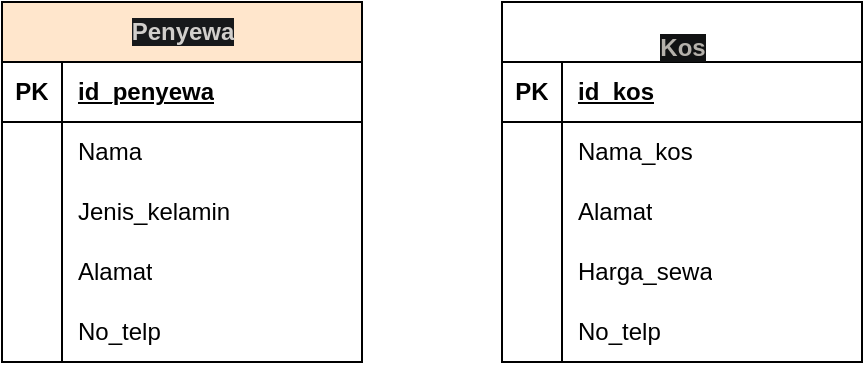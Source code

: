 <mxfile version="22.0.4" type="github">
  <diagram name="Page-1" id="WoS1Avjg3TnxfhqJeh51">
    <mxGraphModel dx="1583" dy="535" grid="1" gridSize="10" guides="1" tooltips="1" connect="1" arrows="1" fold="1" page="1" pageScale="1" pageWidth="850" pageHeight="1100" math="0" shadow="0">
      <root>
        <mxCell id="0" />
        <mxCell id="1" parent="0" />
        <mxCell id="Aj4LXaYrPYU-k2S-7-tK-18" value="&lt;span data-darkreader-inline-bgcolor=&quot;&quot; data-darkreader-inline-color=&quot;&quot; style=&quot;color: rgb(209, 207, 204); font-family: Helvetica; font-size: 12px; font-style: normal; font-variant-ligatures: normal; font-variant-caps: normal; font-weight: 700; letter-spacing: normal; orphans: 2; text-align: center; text-indent: 0px; text-transform: none; widows: 2; word-spacing: 0px; -webkit-text-stroke-width: 0px; background-color: rgb(23, 25, 27); text-decoration-thickness: initial; text-decoration-style: initial; text-decoration-color: initial; float: none; --darkreader-inline-color: #b5b1ab; --darkreader-inline-bgcolor: #111213; display: inline !important;&quot;&gt;Penyewa&lt;/span&gt;" style="shape=table;startSize=30;container=1;collapsible=1;childLayout=tableLayout;fixedRows=1;rowLines=0;fontStyle=1;align=center;resizeLast=1;html=1;fillColor=#FFE6CC;" vertex="1" parent="1">
          <mxGeometry x="-410" y="320" width="180" height="180" as="geometry" />
        </mxCell>
        <mxCell id="Aj4LXaYrPYU-k2S-7-tK-19" value="" style="shape=tableRow;horizontal=0;startSize=0;swimlaneHead=0;swimlaneBody=0;fillColor=none;collapsible=0;dropTarget=0;points=[[0,0.5],[1,0.5]];portConstraint=eastwest;top=0;left=0;right=0;bottom=1;" vertex="1" parent="Aj4LXaYrPYU-k2S-7-tK-18">
          <mxGeometry y="30" width="180" height="30" as="geometry" />
        </mxCell>
        <mxCell id="Aj4LXaYrPYU-k2S-7-tK-20" value="PK" style="shape=partialRectangle;connectable=0;fillColor=none;top=0;left=0;bottom=0;right=0;fontStyle=1;overflow=hidden;whiteSpace=wrap;html=1;" vertex="1" parent="Aj4LXaYrPYU-k2S-7-tK-19">
          <mxGeometry width="30" height="30" as="geometry">
            <mxRectangle width="30" height="30" as="alternateBounds" />
          </mxGeometry>
        </mxCell>
        <mxCell id="Aj4LXaYrPYU-k2S-7-tK-21" value="id_penyewa" style="shape=partialRectangle;connectable=0;fillColor=none;top=0;left=0;bottom=0;right=0;align=left;spacingLeft=6;fontStyle=5;overflow=hidden;whiteSpace=wrap;html=1;" vertex="1" parent="Aj4LXaYrPYU-k2S-7-tK-19">
          <mxGeometry x="30" width="150" height="30" as="geometry">
            <mxRectangle width="150" height="30" as="alternateBounds" />
          </mxGeometry>
        </mxCell>
        <mxCell id="Aj4LXaYrPYU-k2S-7-tK-22" value="" style="shape=tableRow;horizontal=0;startSize=0;swimlaneHead=0;swimlaneBody=0;fillColor=none;collapsible=0;dropTarget=0;points=[[0,0.5],[1,0.5]];portConstraint=eastwest;top=0;left=0;right=0;bottom=0;" vertex="1" parent="Aj4LXaYrPYU-k2S-7-tK-18">
          <mxGeometry y="60" width="180" height="30" as="geometry" />
        </mxCell>
        <mxCell id="Aj4LXaYrPYU-k2S-7-tK-23" value="" style="shape=partialRectangle;connectable=0;fillColor=none;top=0;left=0;bottom=0;right=0;editable=1;overflow=hidden;whiteSpace=wrap;html=1;" vertex="1" parent="Aj4LXaYrPYU-k2S-7-tK-22">
          <mxGeometry width="30" height="30" as="geometry">
            <mxRectangle width="30" height="30" as="alternateBounds" />
          </mxGeometry>
        </mxCell>
        <mxCell id="Aj4LXaYrPYU-k2S-7-tK-24" value="Nama" style="shape=partialRectangle;connectable=0;fillColor=none;top=0;left=0;bottom=0;right=0;align=left;spacingLeft=6;overflow=hidden;whiteSpace=wrap;html=1;" vertex="1" parent="Aj4LXaYrPYU-k2S-7-tK-22">
          <mxGeometry x="30" width="150" height="30" as="geometry">
            <mxRectangle width="150" height="30" as="alternateBounds" />
          </mxGeometry>
        </mxCell>
        <mxCell id="Aj4LXaYrPYU-k2S-7-tK-25" value="" style="shape=tableRow;horizontal=0;startSize=0;swimlaneHead=0;swimlaneBody=0;fillColor=none;collapsible=0;dropTarget=0;points=[[0,0.5],[1,0.5]];portConstraint=eastwest;top=0;left=0;right=0;bottom=0;" vertex="1" parent="Aj4LXaYrPYU-k2S-7-tK-18">
          <mxGeometry y="90" width="180" height="30" as="geometry" />
        </mxCell>
        <mxCell id="Aj4LXaYrPYU-k2S-7-tK-26" value="" style="shape=partialRectangle;connectable=0;fillColor=none;top=0;left=0;bottom=0;right=0;editable=1;overflow=hidden;whiteSpace=wrap;html=1;" vertex="1" parent="Aj4LXaYrPYU-k2S-7-tK-25">
          <mxGeometry width="30" height="30" as="geometry">
            <mxRectangle width="30" height="30" as="alternateBounds" />
          </mxGeometry>
        </mxCell>
        <mxCell id="Aj4LXaYrPYU-k2S-7-tK-27" value="Jenis_kelamin" style="shape=partialRectangle;connectable=0;fillColor=none;top=0;left=0;bottom=0;right=0;align=left;spacingLeft=6;overflow=hidden;whiteSpace=wrap;html=1;" vertex="1" parent="Aj4LXaYrPYU-k2S-7-tK-25">
          <mxGeometry x="30" width="150" height="30" as="geometry">
            <mxRectangle width="150" height="30" as="alternateBounds" />
          </mxGeometry>
        </mxCell>
        <mxCell id="Aj4LXaYrPYU-k2S-7-tK-28" value="" style="shape=tableRow;horizontal=0;startSize=0;swimlaneHead=0;swimlaneBody=0;fillColor=none;collapsible=0;dropTarget=0;points=[[0,0.5],[1,0.5]];portConstraint=eastwest;top=0;left=0;right=0;bottom=0;" vertex="1" parent="Aj4LXaYrPYU-k2S-7-tK-18">
          <mxGeometry y="120" width="180" height="30" as="geometry" />
        </mxCell>
        <mxCell id="Aj4LXaYrPYU-k2S-7-tK-29" value="" style="shape=partialRectangle;connectable=0;fillColor=none;top=0;left=0;bottom=0;right=0;editable=1;overflow=hidden;whiteSpace=wrap;html=1;" vertex="1" parent="Aj4LXaYrPYU-k2S-7-tK-28">
          <mxGeometry width="30" height="30" as="geometry">
            <mxRectangle width="30" height="30" as="alternateBounds" />
          </mxGeometry>
        </mxCell>
        <mxCell id="Aj4LXaYrPYU-k2S-7-tK-30" value="Alamat" style="shape=partialRectangle;connectable=0;fillColor=none;top=0;left=0;bottom=0;right=0;align=left;spacingLeft=6;overflow=hidden;whiteSpace=wrap;html=1;" vertex="1" parent="Aj4LXaYrPYU-k2S-7-tK-28">
          <mxGeometry x="30" width="150" height="30" as="geometry">
            <mxRectangle width="150" height="30" as="alternateBounds" />
          </mxGeometry>
        </mxCell>
        <mxCell id="Aj4LXaYrPYU-k2S-7-tK-47" value="" style="shape=tableRow;horizontal=0;startSize=0;swimlaneHead=0;swimlaneBody=0;fillColor=none;collapsible=0;dropTarget=0;points=[[0,0.5],[1,0.5]];portConstraint=eastwest;top=0;left=0;right=0;bottom=0;" vertex="1" parent="Aj4LXaYrPYU-k2S-7-tK-18">
          <mxGeometry y="150" width="180" height="30" as="geometry" />
        </mxCell>
        <mxCell id="Aj4LXaYrPYU-k2S-7-tK-48" value="" style="shape=partialRectangle;connectable=0;fillColor=none;top=0;left=0;bottom=0;right=0;editable=1;overflow=hidden;whiteSpace=wrap;html=1;" vertex="1" parent="Aj4LXaYrPYU-k2S-7-tK-47">
          <mxGeometry width="30" height="30" as="geometry">
            <mxRectangle width="30" height="30" as="alternateBounds" />
          </mxGeometry>
        </mxCell>
        <mxCell id="Aj4LXaYrPYU-k2S-7-tK-49" value="No_telp" style="shape=partialRectangle;connectable=0;fillColor=none;top=0;left=0;bottom=0;right=0;align=left;spacingLeft=6;overflow=hidden;whiteSpace=wrap;html=1;" vertex="1" parent="Aj4LXaYrPYU-k2S-7-tK-47">
          <mxGeometry x="30" width="150" height="30" as="geometry">
            <mxRectangle width="150" height="30" as="alternateBounds" />
          </mxGeometry>
        </mxCell>
        <mxCell id="Aj4LXaYrPYU-k2S-7-tK-31" value="&lt;br&gt;&lt;font style=&quot;--darkreader-inline-color: #a49e95;&quot; data-darkreader-inline-color=&quot;&quot; color=&quot;#b5b1ab&quot;&gt;&lt;span data-darkreader-inline-bgcolor=&quot;&quot; style=&quot;background-color: rgb(17, 18, 19); --darkreader-inline-bgcolor: #0d0e0e;&quot;&gt;Kos&lt;/span&gt;&lt;/font&gt;" style="shape=table;startSize=30;container=1;collapsible=1;childLayout=tableLayout;fixedRows=1;rowLines=0;fontStyle=1;align=center;resizeLast=1;html=1;" vertex="1" parent="1">
          <mxGeometry x="-160" y="320" width="180" height="180" as="geometry" />
        </mxCell>
        <mxCell id="Aj4LXaYrPYU-k2S-7-tK-32" value="" style="shape=tableRow;horizontal=0;startSize=0;swimlaneHead=0;swimlaneBody=0;fillColor=none;collapsible=0;dropTarget=0;points=[[0,0.5],[1,0.5]];portConstraint=eastwest;top=0;left=0;right=0;bottom=1;" vertex="1" parent="Aj4LXaYrPYU-k2S-7-tK-31">
          <mxGeometry y="30" width="180" height="30" as="geometry" />
        </mxCell>
        <mxCell id="Aj4LXaYrPYU-k2S-7-tK-33" value="PK" style="shape=partialRectangle;connectable=0;fillColor=none;top=0;left=0;bottom=0;right=0;fontStyle=1;overflow=hidden;whiteSpace=wrap;html=1;" vertex="1" parent="Aj4LXaYrPYU-k2S-7-tK-32">
          <mxGeometry width="30" height="30" as="geometry">
            <mxRectangle width="30" height="30" as="alternateBounds" />
          </mxGeometry>
        </mxCell>
        <mxCell id="Aj4LXaYrPYU-k2S-7-tK-34" value="id_kos" style="shape=partialRectangle;connectable=0;fillColor=none;top=0;left=0;bottom=0;right=0;align=left;spacingLeft=6;fontStyle=5;overflow=hidden;whiteSpace=wrap;html=1;" vertex="1" parent="Aj4LXaYrPYU-k2S-7-tK-32">
          <mxGeometry x="30" width="150" height="30" as="geometry">
            <mxRectangle width="150" height="30" as="alternateBounds" />
          </mxGeometry>
        </mxCell>
        <mxCell id="Aj4LXaYrPYU-k2S-7-tK-35" value="" style="shape=tableRow;horizontal=0;startSize=0;swimlaneHead=0;swimlaneBody=0;fillColor=none;collapsible=0;dropTarget=0;points=[[0,0.5],[1,0.5]];portConstraint=eastwest;top=0;left=0;right=0;bottom=0;" vertex="1" parent="Aj4LXaYrPYU-k2S-7-tK-31">
          <mxGeometry y="60" width="180" height="30" as="geometry" />
        </mxCell>
        <mxCell id="Aj4LXaYrPYU-k2S-7-tK-36" value="" style="shape=partialRectangle;connectable=0;fillColor=none;top=0;left=0;bottom=0;right=0;editable=1;overflow=hidden;whiteSpace=wrap;html=1;" vertex="1" parent="Aj4LXaYrPYU-k2S-7-tK-35">
          <mxGeometry width="30" height="30" as="geometry">
            <mxRectangle width="30" height="30" as="alternateBounds" />
          </mxGeometry>
        </mxCell>
        <mxCell id="Aj4LXaYrPYU-k2S-7-tK-37" value="Nama_kos" style="shape=partialRectangle;connectable=0;fillColor=none;top=0;left=0;bottom=0;right=0;align=left;spacingLeft=6;overflow=hidden;whiteSpace=wrap;html=1;" vertex="1" parent="Aj4LXaYrPYU-k2S-7-tK-35">
          <mxGeometry x="30" width="150" height="30" as="geometry">
            <mxRectangle width="150" height="30" as="alternateBounds" />
          </mxGeometry>
        </mxCell>
        <mxCell id="Aj4LXaYrPYU-k2S-7-tK-38" value="" style="shape=tableRow;horizontal=0;startSize=0;swimlaneHead=0;swimlaneBody=0;fillColor=none;collapsible=0;dropTarget=0;points=[[0,0.5],[1,0.5]];portConstraint=eastwest;top=0;left=0;right=0;bottom=0;" vertex="1" parent="Aj4LXaYrPYU-k2S-7-tK-31">
          <mxGeometry y="90" width="180" height="30" as="geometry" />
        </mxCell>
        <mxCell id="Aj4LXaYrPYU-k2S-7-tK-39" value="" style="shape=partialRectangle;connectable=0;fillColor=none;top=0;left=0;bottom=0;right=0;editable=1;overflow=hidden;whiteSpace=wrap;html=1;" vertex="1" parent="Aj4LXaYrPYU-k2S-7-tK-38">
          <mxGeometry width="30" height="30" as="geometry">
            <mxRectangle width="30" height="30" as="alternateBounds" />
          </mxGeometry>
        </mxCell>
        <mxCell id="Aj4LXaYrPYU-k2S-7-tK-40" value="Alamat" style="shape=partialRectangle;connectable=0;fillColor=none;top=0;left=0;bottom=0;right=0;align=left;spacingLeft=6;overflow=hidden;whiteSpace=wrap;html=1;" vertex="1" parent="Aj4LXaYrPYU-k2S-7-tK-38">
          <mxGeometry x="30" width="150" height="30" as="geometry">
            <mxRectangle width="150" height="30" as="alternateBounds" />
          </mxGeometry>
        </mxCell>
        <mxCell id="Aj4LXaYrPYU-k2S-7-tK-41" value="" style="shape=tableRow;horizontal=0;startSize=0;swimlaneHead=0;swimlaneBody=0;fillColor=none;collapsible=0;dropTarget=0;points=[[0,0.5],[1,0.5]];portConstraint=eastwest;top=0;left=0;right=0;bottom=0;" vertex="1" parent="Aj4LXaYrPYU-k2S-7-tK-31">
          <mxGeometry y="120" width="180" height="30" as="geometry" />
        </mxCell>
        <mxCell id="Aj4LXaYrPYU-k2S-7-tK-42" value="" style="shape=partialRectangle;connectable=0;fillColor=none;top=0;left=0;bottom=0;right=0;editable=1;overflow=hidden;whiteSpace=wrap;html=1;" vertex="1" parent="Aj4LXaYrPYU-k2S-7-tK-41">
          <mxGeometry width="30" height="30" as="geometry">
            <mxRectangle width="30" height="30" as="alternateBounds" />
          </mxGeometry>
        </mxCell>
        <mxCell id="Aj4LXaYrPYU-k2S-7-tK-43" value="Harga_sewa" style="shape=partialRectangle;connectable=0;fillColor=none;top=0;left=0;bottom=0;right=0;align=left;spacingLeft=6;overflow=hidden;whiteSpace=wrap;html=1;" vertex="1" parent="Aj4LXaYrPYU-k2S-7-tK-41">
          <mxGeometry x="30" width="150" height="30" as="geometry">
            <mxRectangle width="150" height="30" as="alternateBounds" />
          </mxGeometry>
        </mxCell>
        <mxCell id="Aj4LXaYrPYU-k2S-7-tK-44" value="" style="shape=tableRow;horizontal=0;startSize=0;swimlaneHead=0;swimlaneBody=0;fillColor=none;collapsible=0;dropTarget=0;points=[[0,0.5],[1,0.5]];portConstraint=eastwest;top=0;left=0;right=0;bottom=0;" vertex="1" parent="Aj4LXaYrPYU-k2S-7-tK-31">
          <mxGeometry y="150" width="180" height="30" as="geometry" />
        </mxCell>
        <mxCell id="Aj4LXaYrPYU-k2S-7-tK-45" value="" style="shape=partialRectangle;connectable=0;fillColor=none;top=0;left=0;bottom=0;right=0;editable=1;overflow=hidden;whiteSpace=wrap;html=1;" vertex="1" parent="Aj4LXaYrPYU-k2S-7-tK-44">
          <mxGeometry width="30" height="30" as="geometry">
            <mxRectangle width="30" height="30" as="alternateBounds" />
          </mxGeometry>
        </mxCell>
        <mxCell id="Aj4LXaYrPYU-k2S-7-tK-46" value="No_telp" style="shape=partialRectangle;connectable=0;fillColor=none;top=0;left=0;bottom=0;right=0;align=left;spacingLeft=6;overflow=hidden;whiteSpace=wrap;html=1;" vertex="1" parent="Aj4LXaYrPYU-k2S-7-tK-44">
          <mxGeometry x="30" width="150" height="30" as="geometry">
            <mxRectangle width="150" height="30" as="alternateBounds" />
          </mxGeometry>
        </mxCell>
      </root>
    </mxGraphModel>
  </diagram>
</mxfile>

